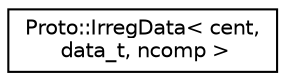 digraph "Graphical Class Hierarchy"
{
  edge [fontname="Helvetica",fontsize="10",labelfontname="Helvetica",labelfontsize="10"];
  node [fontname="Helvetica",fontsize="10",shape=record];
  rankdir="LR";
  Node0 [label="Proto::IrregData\< cent,\l data_t, ncomp \>",height=0.2,width=0.4,color="black", fillcolor="white", style="filled",URL="$classProto_1_1IrregData.html"];
}
